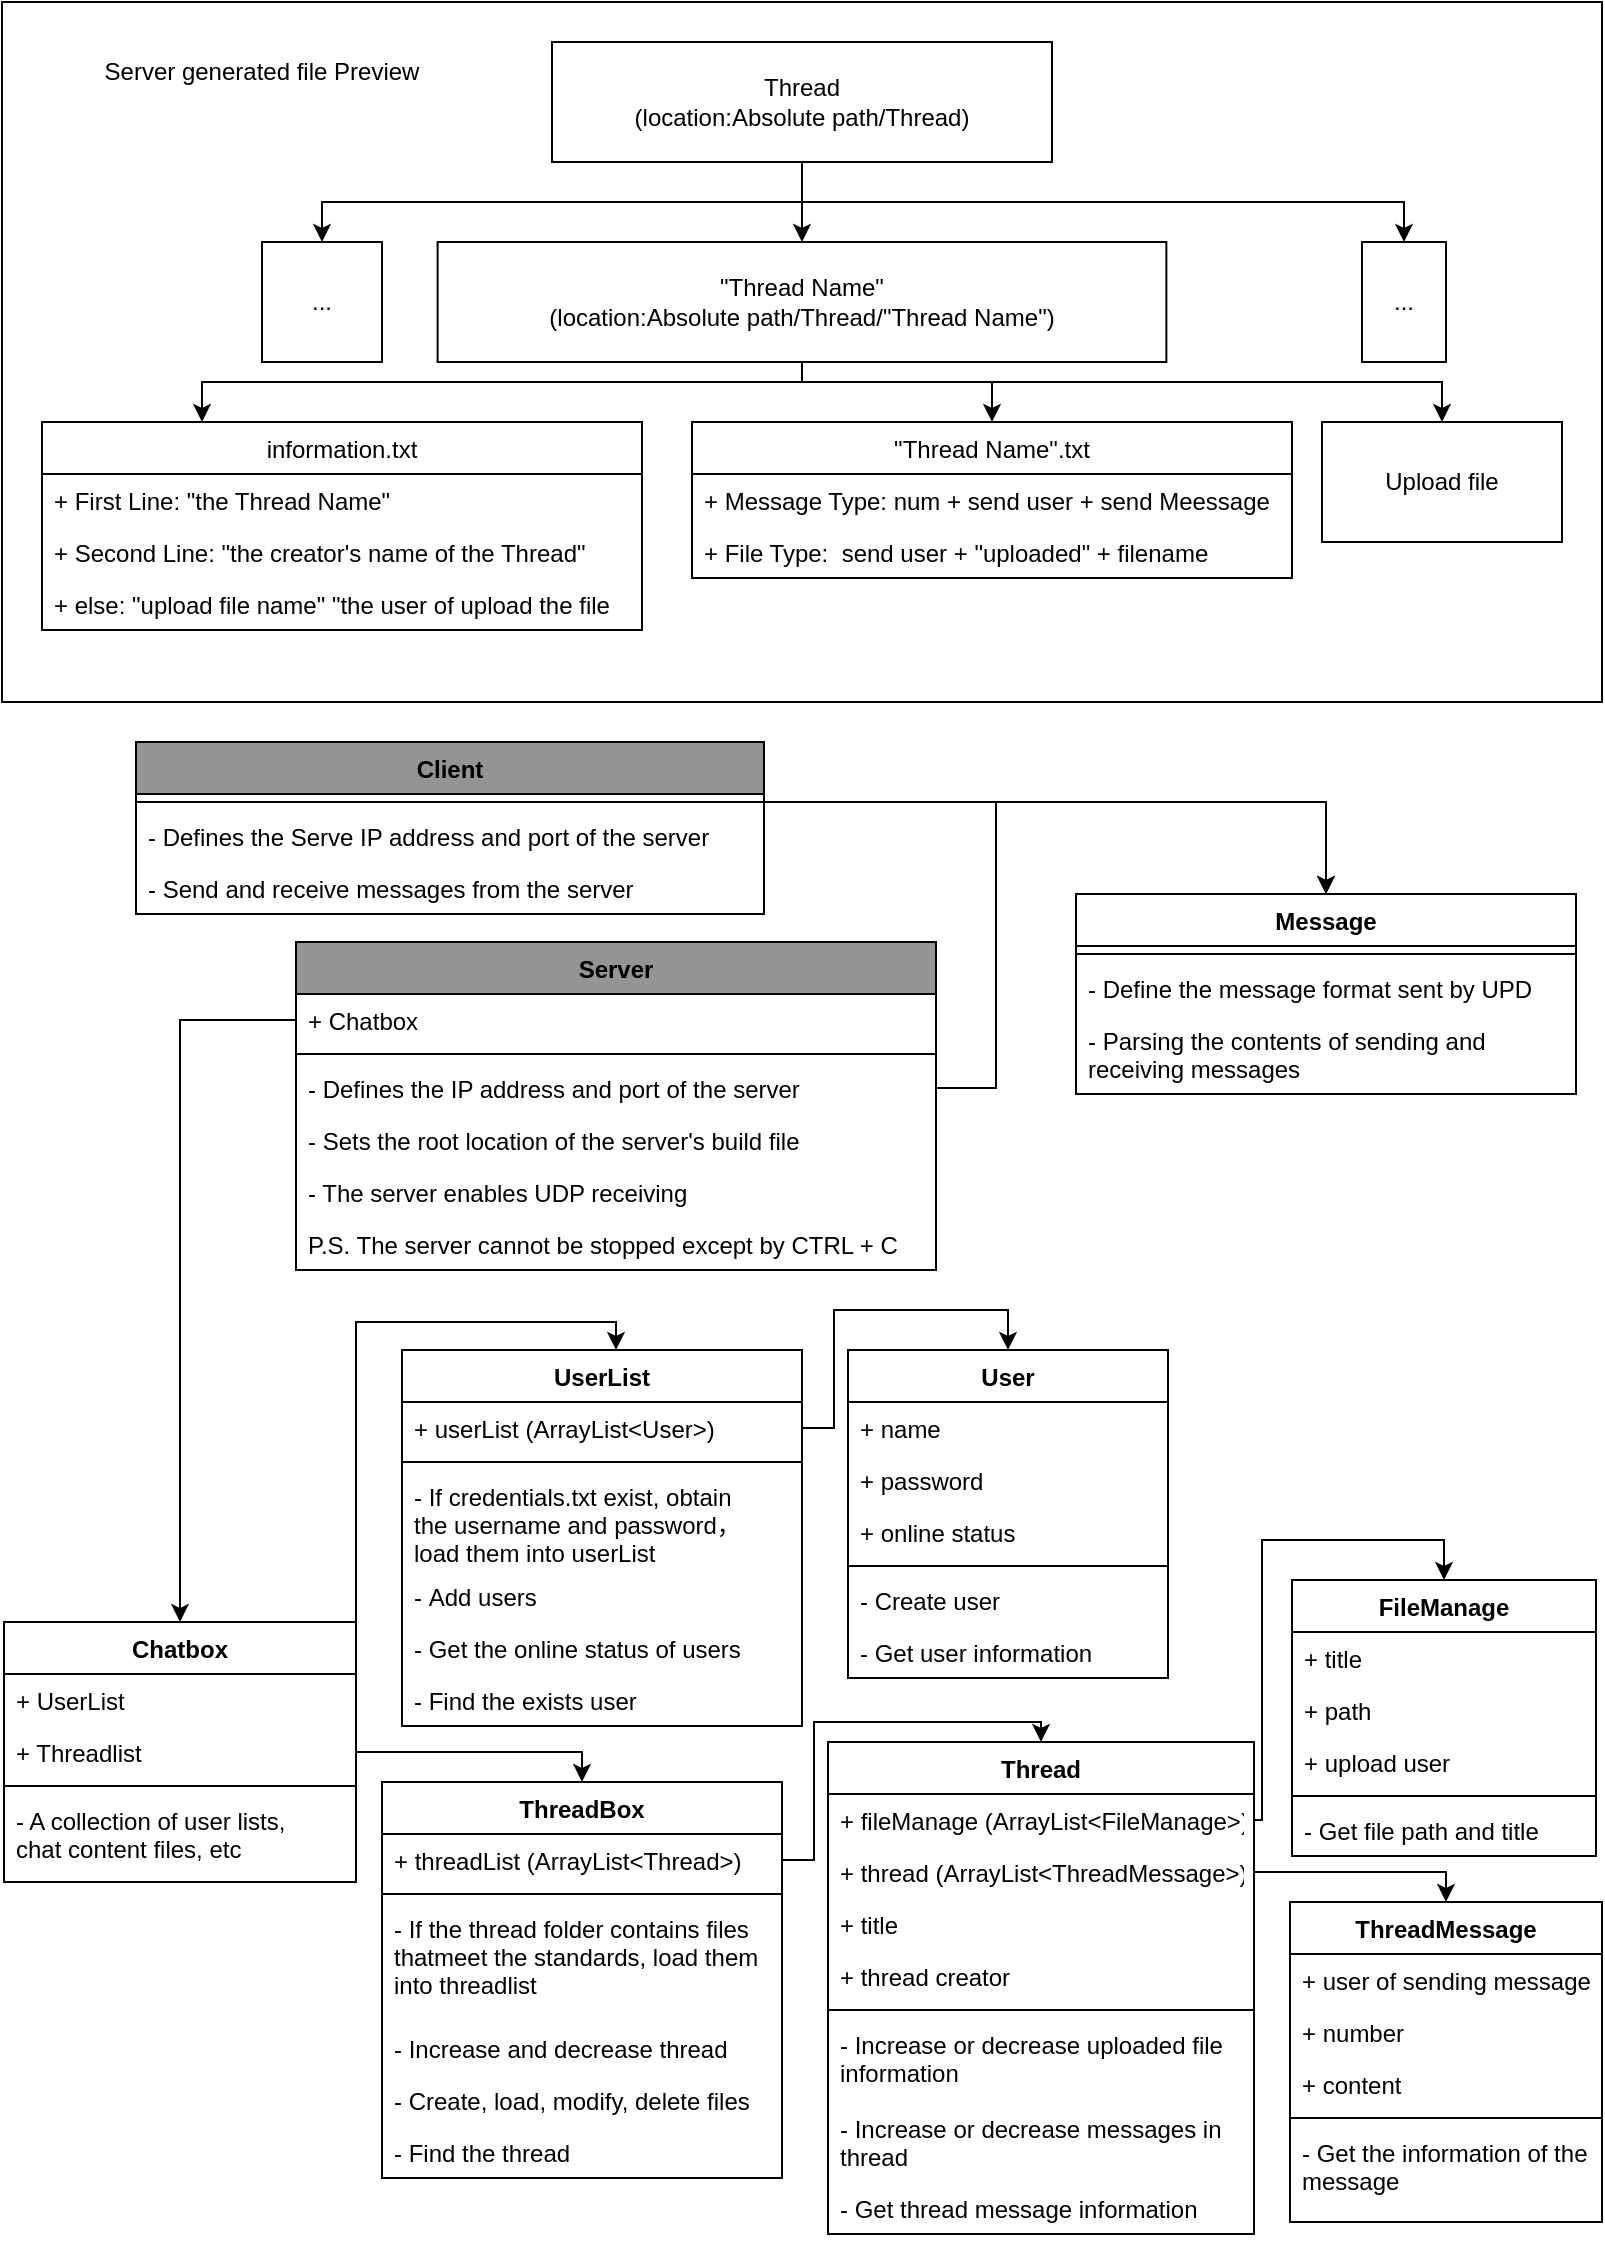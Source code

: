 <mxfile version="17.4.2" type="device"><diagram id="lAstfGuuJhm9IN3qngJn" name="Page-1"><mxGraphModel dx="1018" dy="-399" grid="1" gridSize="10" guides="1" tooltips="1" connect="1" arrows="1" fold="1" page="1" pageScale="1" pageWidth="827" pageHeight="1169" math="0" shadow="0"><root><mxCell id="0"/><mxCell id="1" parent="0"/><mxCell id="FJpvtFjK3nevv1pXUK06-24" value="Server" style="swimlane;fontStyle=1;align=center;verticalAlign=top;childLayout=stackLayout;horizontal=1;startSize=26;horizontalStack=0;resizeParent=1;resizeParentMax=0;resizeLast=0;collapsible=1;marginBottom=0;fillColor=#949494;" vertex="1" parent="1"><mxGeometry x="157" y="1660" width="320" height="164" as="geometry"/></mxCell><mxCell id="FJpvtFjK3nevv1pXUK06-25" value="+ Chatbox" style="text;strokeColor=none;fillColor=none;align=left;verticalAlign=top;spacingLeft=4;spacingRight=4;overflow=hidden;rotatable=0;points=[[0,0.5],[1,0.5]];portConstraint=eastwest;" vertex="1" parent="FJpvtFjK3nevv1pXUK06-24"><mxGeometry y="26" width="320" height="26" as="geometry"/></mxCell><mxCell id="FJpvtFjK3nevv1pXUK06-26" value="" style="line;strokeWidth=1;fillColor=none;align=left;verticalAlign=middle;spacingTop=-1;spacingLeft=3;spacingRight=3;rotatable=0;labelPosition=right;points=[];portConstraint=eastwest;" vertex="1" parent="FJpvtFjK3nevv1pXUK06-24"><mxGeometry y="52" width="320" height="8" as="geometry"/></mxCell><mxCell id="FJpvtFjK3nevv1pXUK06-27" value="- Defines the IP address and port of the server" style="text;strokeColor=none;fillColor=none;align=left;verticalAlign=top;spacingLeft=4;spacingRight=4;overflow=hidden;rotatable=0;points=[[0,0.5],[1,0.5]];portConstraint=eastwest;" vertex="1" parent="FJpvtFjK3nevv1pXUK06-24"><mxGeometry y="60" width="320" height="26" as="geometry"/></mxCell><mxCell id="FJpvtFjK3nevv1pXUK06-33" value="- Sets the root location of the server's build file" style="text;strokeColor=none;fillColor=none;align=left;verticalAlign=top;spacingLeft=4;spacingRight=4;overflow=hidden;rotatable=0;points=[[0,0.5],[1,0.5]];portConstraint=eastwest;" vertex="1" parent="FJpvtFjK3nevv1pXUK06-24"><mxGeometry y="86" width="320" height="26" as="geometry"/></mxCell><mxCell id="FJpvtFjK3nevv1pXUK06-34" value="- The server enables UDP receiving" style="text;strokeColor=none;fillColor=none;align=left;verticalAlign=top;spacingLeft=4;spacingRight=4;overflow=hidden;rotatable=0;points=[[0,0.5],[1,0.5]];portConstraint=eastwest;" vertex="1" parent="FJpvtFjK3nevv1pXUK06-24"><mxGeometry y="112" width="320" height="26" as="geometry"/></mxCell><mxCell id="FJpvtFjK3nevv1pXUK06-35" value="P.S. The server cannot be stopped except by CTRL + C" style="text;strokeColor=none;fillColor=none;align=left;verticalAlign=top;spacingLeft=4;spacingRight=4;overflow=hidden;rotatable=0;points=[[0,0.5],[1,0.5]];portConstraint=eastwest;" vertex="1" parent="FJpvtFjK3nevv1pXUK06-24"><mxGeometry y="138" width="320" height="26" as="geometry"/></mxCell><mxCell id="FJpvtFjK3nevv1pXUK06-39" value="" style="rounded=0;whiteSpace=wrap;html=1;" vertex="1" parent="1"><mxGeometry x="10" y="1190" width="800" height="350" as="geometry"/></mxCell><mxCell id="FJpvtFjK3nevv1pXUK06-46" style="edgeStyle=orthogonalEdgeStyle;rounded=0;orthogonalLoop=1;jettySize=auto;html=1;exitX=0.5;exitY=1;exitDx=0;exitDy=0;entryX=0.5;entryY=0;entryDx=0;entryDy=0;" edge="1" parent="1" source="FJpvtFjK3nevv1pXUK06-42" target="FJpvtFjK3nevv1pXUK06-43"><mxGeometry relative="1" as="geometry"/></mxCell><mxCell id="FJpvtFjK3nevv1pXUK06-47" style="edgeStyle=orthogonalEdgeStyle;rounded=0;orthogonalLoop=1;jettySize=auto;html=1;exitX=0.5;exitY=1;exitDx=0;exitDy=0;entryX=0.5;entryY=0;entryDx=0;entryDy=0;" edge="1" parent="1" source="FJpvtFjK3nevv1pXUK06-42" target="FJpvtFjK3nevv1pXUK06-45"><mxGeometry relative="1" as="geometry"/></mxCell><mxCell id="FJpvtFjK3nevv1pXUK06-49" style="edgeStyle=orthogonalEdgeStyle;rounded=0;orthogonalLoop=1;jettySize=auto;html=1;exitX=0.5;exitY=1;exitDx=0;exitDy=0;entryX=0.5;entryY=0;entryDx=0;entryDy=0;" edge="1" parent="1" source="FJpvtFjK3nevv1pXUK06-42" target="FJpvtFjK3nevv1pXUK06-48"><mxGeometry relative="1" as="geometry"/></mxCell><mxCell id="FJpvtFjK3nevv1pXUK06-42" value="Thread&lt;br&gt;(location:Absolute path/Thread)" style="rounded=0;whiteSpace=wrap;html=1;" vertex="1" parent="1"><mxGeometry x="285" y="1210" width="250" height="60" as="geometry"/></mxCell><mxCell id="FJpvtFjK3nevv1pXUK06-52" style="edgeStyle=orthogonalEdgeStyle;rounded=0;orthogonalLoop=1;jettySize=auto;html=1;exitX=0.5;exitY=1;exitDx=0;exitDy=0;entryX=0.5;entryY=0;entryDx=0;entryDy=0;" edge="1" parent="1" source="FJpvtFjK3nevv1pXUK06-43"><mxGeometry relative="1" as="geometry"><mxPoint x="110" y="1400" as="targetPoint"/><Array as="points"><mxPoint x="410" y="1380"/><mxPoint x="110" y="1380"/></Array></mxGeometry></mxCell><mxCell id="FJpvtFjK3nevv1pXUK06-72" style="edgeStyle=orthogonalEdgeStyle;rounded=0;orthogonalLoop=1;jettySize=auto;html=1;exitX=0.5;exitY=1;exitDx=0;exitDy=0;entryX=0.5;entryY=0;entryDx=0;entryDy=0;" edge="1" parent="1" source="FJpvtFjK3nevv1pXUK06-43" target="FJpvtFjK3nevv1pXUK06-66"><mxGeometry relative="1" as="geometry"><Array as="points"><mxPoint x="410" y="1380"/><mxPoint x="505" y="1380"/></Array></mxGeometry></mxCell><mxCell id="FJpvtFjK3nevv1pXUK06-75" style="edgeStyle=orthogonalEdgeStyle;rounded=0;orthogonalLoop=1;jettySize=auto;html=1;exitX=0.5;exitY=1;exitDx=0;exitDy=0;entryX=0.5;entryY=0;entryDx=0;entryDy=0;" edge="1" parent="1" source="FJpvtFjK3nevv1pXUK06-43" target="FJpvtFjK3nevv1pXUK06-73"><mxGeometry relative="1" as="geometry"><Array as="points"><mxPoint x="410" y="1380"/><mxPoint x="730" y="1380"/></Array></mxGeometry></mxCell><mxCell id="FJpvtFjK3nevv1pXUK06-43" value="&quot;Thread Name&quot;&lt;br&gt;(location:Absolute path/Thread/&quot;Thread Name&quot;)" style="rounded=0;whiteSpace=wrap;html=1;" vertex="1" parent="1"><mxGeometry x="227.81" y="1310" width="364.37" height="60" as="geometry"/></mxCell><mxCell id="FJpvtFjK3nevv1pXUK06-45" value="..." style="rounded=0;whiteSpace=wrap;html=1;" vertex="1" parent="1"><mxGeometry x="690" y="1310" width="42" height="60" as="geometry"/></mxCell><mxCell id="FJpvtFjK3nevv1pXUK06-48" value="..." style="rounded=0;whiteSpace=wrap;html=1;" vertex="1" parent="1"><mxGeometry x="140" y="1310" width="60" height="60" as="geometry"/></mxCell><mxCell id="FJpvtFjK3nevv1pXUK06-58" value="information.txt" style="swimlane;fontStyle=0;childLayout=stackLayout;horizontal=1;startSize=26;fillColor=none;horizontalStack=0;resizeParent=1;resizeParentMax=0;resizeLast=0;collapsible=1;marginBottom=0;" vertex="1" parent="1"><mxGeometry x="30" y="1400" width="300" height="104" as="geometry"/></mxCell><mxCell id="FJpvtFjK3nevv1pXUK06-59" value="+ First Line: &quot;the Thread Name&quot;" style="text;strokeColor=none;fillColor=none;align=left;verticalAlign=top;spacingLeft=4;spacingRight=4;overflow=hidden;rotatable=0;points=[[0,0.5],[1,0.5]];portConstraint=eastwest;" vertex="1" parent="FJpvtFjK3nevv1pXUK06-58"><mxGeometry y="26" width="300" height="26" as="geometry"/></mxCell><mxCell id="FJpvtFjK3nevv1pXUK06-60" value="+ Second Line: &quot;the creator's name of the Thread&quot;" style="text;strokeColor=none;fillColor=none;align=left;verticalAlign=top;spacingLeft=4;spacingRight=4;overflow=hidden;rotatable=0;points=[[0,0.5],[1,0.5]];portConstraint=eastwest;" vertex="1" parent="FJpvtFjK3nevv1pXUK06-58"><mxGeometry y="52" width="300" height="26" as="geometry"/></mxCell><mxCell id="FJpvtFjK3nevv1pXUK06-61" value="+ else: &quot;upload file name&quot; &quot;the user of upload the file " style="text;strokeColor=none;fillColor=none;align=left;verticalAlign=top;spacingLeft=4;spacingRight=4;overflow=hidden;rotatable=0;points=[[0,0.5],[1,0.5]];portConstraint=eastwest;" vertex="1" parent="FJpvtFjK3nevv1pXUK06-58"><mxGeometry y="78" width="300" height="26" as="geometry"/></mxCell><mxCell id="FJpvtFjK3nevv1pXUK06-66" value="&quot;Thread Name&quot;.txt" style="swimlane;fontStyle=0;childLayout=stackLayout;horizontal=1;startSize=26;fillColor=none;horizontalStack=0;resizeParent=1;resizeParentMax=0;resizeLast=0;collapsible=1;marginBottom=0;" vertex="1" parent="1"><mxGeometry x="355" y="1400" width="300" height="78" as="geometry"/></mxCell><mxCell id="FJpvtFjK3nevv1pXUK06-67" value="+ Message Type: num + send user + send Meessage" style="text;strokeColor=none;fillColor=none;align=left;verticalAlign=top;spacingLeft=4;spacingRight=4;overflow=hidden;rotatable=0;points=[[0,0.5],[1,0.5]];portConstraint=eastwest;" vertex="1" parent="FJpvtFjK3nevv1pXUK06-66"><mxGeometry y="26" width="300" height="26" as="geometry"/></mxCell><mxCell id="FJpvtFjK3nevv1pXUK06-68" value="+ File Type:  send user + &quot;uploaded&quot; + filename" style="text;strokeColor=none;fillColor=none;align=left;verticalAlign=top;spacingLeft=4;spacingRight=4;overflow=hidden;rotatable=0;points=[[0,0.5],[1,0.5]];portConstraint=eastwest;" vertex="1" parent="FJpvtFjK3nevv1pXUK06-66"><mxGeometry y="52" width="300" height="26" as="geometry"/></mxCell><mxCell id="FJpvtFjK3nevv1pXUK06-73" value="Upload file" style="rounded=0;whiteSpace=wrap;html=1;" vertex="1" parent="1"><mxGeometry x="670" y="1400" width="120" height="60" as="geometry"/></mxCell><mxCell id="FJpvtFjK3nevv1pXUK06-80" value="Server generated file Preview" style="text;html=1;strokeColor=none;fillColor=none;align=center;verticalAlign=middle;whiteSpace=wrap;rounded=0;" vertex="1" parent="1"><mxGeometry x="40" y="1210" width="200" height="30" as="geometry"/></mxCell><mxCell id="FJpvtFjK3nevv1pXUK06-85" value="Chatbox" style="swimlane;fontStyle=1;align=center;verticalAlign=top;childLayout=stackLayout;horizontal=1;startSize=26;horizontalStack=0;resizeParent=1;resizeParentMax=0;resizeLast=0;collapsible=1;marginBottom=0;" vertex="1" parent="1"><mxGeometry x="11" y="2000" width="176" height="130" as="geometry"/></mxCell><mxCell id="FJpvtFjK3nevv1pXUK06-86" value="+ UserList&#10;" style="text;strokeColor=none;fillColor=none;align=left;verticalAlign=top;spacingLeft=4;spacingRight=4;overflow=hidden;rotatable=0;points=[[0,0.5],[1,0.5]];portConstraint=eastwest;" vertex="1" parent="FJpvtFjK3nevv1pXUK06-85"><mxGeometry y="26" width="176" height="26" as="geometry"/></mxCell><mxCell id="FJpvtFjK3nevv1pXUK06-90" value="+ Threadlist&#10;" style="text;strokeColor=none;fillColor=none;align=left;verticalAlign=top;spacingLeft=4;spacingRight=4;overflow=hidden;rotatable=0;points=[[0,0.5],[1,0.5]];portConstraint=eastwest;" vertex="1" parent="FJpvtFjK3nevv1pXUK06-85"><mxGeometry y="52" width="176" height="26" as="geometry"/></mxCell><mxCell id="FJpvtFjK3nevv1pXUK06-87" value="" style="line;strokeWidth=1;fillColor=none;align=left;verticalAlign=middle;spacingTop=-1;spacingLeft=3;spacingRight=3;rotatable=0;labelPosition=right;points=[];portConstraint=eastwest;" vertex="1" parent="FJpvtFjK3nevv1pXUK06-85"><mxGeometry y="78" width="176" height="8" as="geometry"/></mxCell><mxCell id="FJpvtFjK3nevv1pXUK06-88" value="- A collection of user lists, &#10;chat content files, etc" style="text;strokeColor=none;fillColor=none;align=left;verticalAlign=top;spacingLeft=4;spacingRight=4;overflow=hidden;rotatable=0;points=[[0,0.5],[1,0.5]];portConstraint=eastwest;" vertex="1" parent="FJpvtFjK3nevv1pXUK06-85"><mxGeometry y="86" width="176" height="44" as="geometry"/></mxCell><mxCell id="FJpvtFjK3nevv1pXUK06-92" value="UserList" style="swimlane;fontStyle=1;align=center;verticalAlign=top;childLayout=stackLayout;horizontal=1;startSize=26;horizontalStack=0;resizeParent=1;resizeParentMax=0;resizeLast=0;collapsible=1;marginBottom=0;" vertex="1" parent="1"><mxGeometry x="210" y="1864" width="200" height="188" as="geometry"/></mxCell><mxCell id="FJpvtFjK3nevv1pXUK06-93" value="+ userList (ArrayList&lt;User&gt;)" style="text;strokeColor=none;fillColor=none;align=left;verticalAlign=top;spacingLeft=4;spacingRight=4;overflow=hidden;rotatable=0;points=[[0,0.5],[1,0.5]];portConstraint=eastwest;" vertex="1" parent="FJpvtFjK3nevv1pXUK06-92"><mxGeometry y="26" width="200" height="26" as="geometry"/></mxCell><mxCell id="FJpvtFjK3nevv1pXUK06-94" value="" style="line;strokeWidth=1;fillColor=none;align=left;verticalAlign=middle;spacingTop=-1;spacingLeft=3;spacingRight=3;rotatable=0;labelPosition=right;points=[];portConstraint=eastwest;" vertex="1" parent="FJpvtFjK3nevv1pXUK06-92"><mxGeometry y="52" width="200" height="8" as="geometry"/></mxCell><mxCell id="FJpvtFjK3nevv1pXUK06-95" value="- If credentials.txt exist, obtain &#10;the username and password，&#10;load them into userList" style="text;strokeColor=none;fillColor=none;align=left;verticalAlign=top;spacingLeft=4;spacingRight=4;overflow=hidden;rotatable=0;points=[[0,0.5],[1,0.5]];portConstraint=eastwest;" vertex="1" parent="FJpvtFjK3nevv1pXUK06-92"><mxGeometry y="60" width="200" height="50" as="geometry"/></mxCell><mxCell id="FJpvtFjK3nevv1pXUK06-96" value="- Add users" style="text;strokeColor=none;fillColor=none;align=left;verticalAlign=top;spacingLeft=4;spacingRight=4;overflow=hidden;rotatable=0;points=[[0,0.5],[1,0.5]];portConstraint=eastwest;" vertex="1" parent="FJpvtFjK3nevv1pXUK06-92"><mxGeometry y="110" width="200" height="26" as="geometry"/></mxCell><mxCell id="FJpvtFjK3nevv1pXUK06-97" value="- Get the online status of users" style="text;strokeColor=none;fillColor=none;align=left;verticalAlign=top;spacingLeft=4;spacingRight=4;overflow=hidden;rotatable=0;points=[[0,0.5],[1,0.5]];portConstraint=eastwest;" vertex="1" parent="FJpvtFjK3nevv1pXUK06-92"><mxGeometry y="136" width="200" height="26" as="geometry"/></mxCell><mxCell id="FJpvtFjK3nevv1pXUK06-98" value="- Find the exists user" style="text;strokeColor=none;fillColor=none;align=left;verticalAlign=top;spacingLeft=4;spacingRight=4;overflow=hidden;rotatable=0;points=[[0,0.5],[1,0.5]];portConstraint=eastwest;" vertex="1" parent="FJpvtFjK3nevv1pXUK06-92"><mxGeometry y="162" width="200" height="26" as="geometry"/></mxCell><mxCell id="FJpvtFjK3nevv1pXUK06-100" value="ThreadBox" style="swimlane;fontStyle=1;align=center;verticalAlign=top;childLayout=stackLayout;horizontal=1;startSize=26;horizontalStack=0;resizeParent=1;resizeParentMax=0;resizeLast=0;collapsible=1;marginBottom=0;" vertex="1" parent="1"><mxGeometry x="200" y="2080" width="200" height="198" as="geometry"/></mxCell><mxCell id="FJpvtFjK3nevv1pXUK06-101" value="+ threadList (ArrayList&lt;Thread&gt;)" style="text;strokeColor=none;fillColor=none;align=left;verticalAlign=top;spacingLeft=4;spacingRight=4;overflow=hidden;rotatable=0;points=[[0,0.5],[1,0.5]];portConstraint=eastwest;" vertex="1" parent="FJpvtFjK3nevv1pXUK06-100"><mxGeometry y="26" width="200" height="26" as="geometry"/></mxCell><mxCell id="FJpvtFjK3nevv1pXUK06-102" value="" style="line;strokeWidth=1;fillColor=none;align=left;verticalAlign=middle;spacingTop=-1;spacingLeft=3;spacingRight=3;rotatable=0;labelPosition=right;points=[];portConstraint=eastwest;" vertex="1" parent="FJpvtFjK3nevv1pXUK06-100"><mxGeometry y="52" width="200" height="8" as="geometry"/></mxCell><mxCell id="FJpvtFjK3nevv1pXUK06-103" value="- If the thread folder contains files &#10;thatmeet the standards, load them &#10;into threadlist" style="text;strokeColor=none;fillColor=none;align=left;verticalAlign=top;spacingLeft=4;spacingRight=4;overflow=hidden;rotatable=0;points=[[0,0.5],[1,0.5]];portConstraint=eastwest;" vertex="1" parent="FJpvtFjK3nevv1pXUK06-100"><mxGeometry y="60" width="200" height="60" as="geometry"/></mxCell><mxCell id="FJpvtFjK3nevv1pXUK06-104" value="- Increase and decrease thread" style="text;strokeColor=none;fillColor=none;align=left;verticalAlign=top;spacingLeft=4;spacingRight=4;overflow=hidden;rotatable=0;points=[[0,0.5],[1,0.5]];portConstraint=eastwest;" vertex="1" parent="FJpvtFjK3nevv1pXUK06-100"><mxGeometry y="120" width="200" height="26" as="geometry"/></mxCell><mxCell id="FJpvtFjK3nevv1pXUK06-105" value="- Create, load, modify, delete files" style="text;strokeColor=none;fillColor=none;align=left;verticalAlign=top;spacingLeft=4;spacingRight=4;overflow=hidden;rotatable=0;points=[[0,0.5],[1,0.5]];portConstraint=eastwest;" vertex="1" parent="FJpvtFjK3nevv1pXUK06-100"><mxGeometry y="146" width="200" height="26" as="geometry"/></mxCell><mxCell id="FJpvtFjK3nevv1pXUK06-106" value="- Find the thread" style="text;strokeColor=none;fillColor=none;align=left;verticalAlign=top;spacingLeft=4;spacingRight=4;overflow=hidden;rotatable=0;points=[[0,0.5],[1,0.5]];portConstraint=eastwest;" vertex="1" parent="FJpvtFjK3nevv1pXUK06-100"><mxGeometry y="172" width="200" height="26" as="geometry"/></mxCell><mxCell id="FJpvtFjK3nevv1pXUK06-107" value="User" style="swimlane;fontStyle=1;align=center;verticalAlign=top;childLayout=stackLayout;horizontal=1;startSize=26;horizontalStack=0;resizeParent=1;resizeParentMax=0;resizeLast=0;collapsible=1;marginBottom=0;" vertex="1" parent="1"><mxGeometry x="433" y="1864" width="160" height="164" as="geometry"/></mxCell><mxCell id="FJpvtFjK3nevv1pXUK06-108" value="+ name" style="text;strokeColor=none;fillColor=none;align=left;verticalAlign=top;spacingLeft=4;spacingRight=4;overflow=hidden;rotatable=0;points=[[0,0.5],[1,0.5]];portConstraint=eastwest;" vertex="1" parent="FJpvtFjK3nevv1pXUK06-107"><mxGeometry y="26" width="160" height="26" as="geometry"/></mxCell><mxCell id="FJpvtFjK3nevv1pXUK06-112" value="+ password" style="text;strokeColor=none;fillColor=none;align=left;verticalAlign=top;spacingLeft=4;spacingRight=4;overflow=hidden;rotatable=0;points=[[0,0.5],[1,0.5]];portConstraint=eastwest;" vertex="1" parent="FJpvtFjK3nevv1pXUK06-107"><mxGeometry y="52" width="160" height="26" as="geometry"/></mxCell><mxCell id="FJpvtFjK3nevv1pXUK06-113" value="+ online status" style="text;strokeColor=none;fillColor=none;align=left;verticalAlign=top;spacingLeft=4;spacingRight=4;overflow=hidden;rotatable=0;points=[[0,0.5],[1,0.5]];portConstraint=eastwest;" vertex="1" parent="FJpvtFjK3nevv1pXUK06-107"><mxGeometry y="78" width="160" height="26" as="geometry"/></mxCell><mxCell id="FJpvtFjK3nevv1pXUK06-109" value="" style="line;strokeWidth=1;fillColor=none;align=left;verticalAlign=middle;spacingTop=-1;spacingLeft=3;spacingRight=3;rotatable=0;labelPosition=right;points=[];portConstraint=eastwest;" vertex="1" parent="FJpvtFjK3nevv1pXUK06-107"><mxGeometry y="104" width="160" height="8" as="geometry"/></mxCell><mxCell id="FJpvtFjK3nevv1pXUK06-110" value="- Create user" style="text;strokeColor=none;fillColor=none;align=left;verticalAlign=top;spacingLeft=4;spacingRight=4;overflow=hidden;rotatable=0;points=[[0,0.5],[1,0.5]];portConstraint=eastwest;" vertex="1" parent="FJpvtFjK3nevv1pXUK06-107"><mxGeometry y="112" width="160" height="26" as="geometry"/></mxCell><mxCell id="FJpvtFjK3nevv1pXUK06-111" value="- Get user information" style="text;strokeColor=none;fillColor=none;align=left;verticalAlign=top;spacingLeft=4;spacingRight=4;overflow=hidden;rotatable=0;points=[[0,0.5],[1,0.5]];portConstraint=eastwest;" vertex="1" parent="FJpvtFjK3nevv1pXUK06-107"><mxGeometry y="138" width="160" height="26" as="geometry"/></mxCell><mxCell id="FJpvtFjK3nevv1pXUK06-115" value="Thread" style="swimlane;fontStyle=1;align=center;verticalAlign=top;childLayout=stackLayout;horizontal=1;startSize=26;horizontalStack=0;resizeParent=1;resizeParentMax=0;resizeLast=0;collapsible=1;marginBottom=0;" vertex="1" parent="1"><mxGeometry x="423" y="2060" width="213" height="246" as="geometry"/></mxCell><mxCell id="FJpvtFjK3nevv1pXUK06-116" value="+ fileManage (ArrayList&lt;FileManage&gt;)" style="text;strokeColor=none;fillColor=none;align=left;verticalAlign=top;spacingLeft=4;spacingRight=4;overflow=hidden;rotatable=0;points=[[0,0.5],[1,0.5]];portConstraint=eastwest;" vertex="1" parent="FJpvtFjK3nevv1pXUK06-115"><mxGeometry y="26" width="213" height="26" as="geometry"/></mxCell><mxCell id="FJpvtFjK3nevv1pXUK06-119" value="+ thread (ArrayList&lt;ThreadMessage&gt;)" style="text;strokeColor=none;fillColor=none;align=left;verticalAlign=top;spacingLeft=4;spacingRight=4;overflow=hidden;rotatable=0;points=[[0,0.5],[1,0.5]];portConstraint=eastwest;" vertex="1" parent="FJpvtFjK3nevv1pXUK06-115"><mxGeometry y="52" width="213" height="26" as="geometry"/></mxCell><mxCell id="FJpvtFjK3nevv1pXUK06-130" value="+ title" style="text;strokeColor=none;fillColor=none;align=left;verticalAlign=top;spacingLeft=4;spacingRight=4;overflow=hidden;rotatable=0;points=[[0,0.5],[1,0.5]];portConstraint=eastwest;" vertex="1" parent="FJpvtFjK3nevv1pXUK06-115"><mxGeometry y="78" width="213" height="26" as="geometry"/></mxCell><mxCell id="FJpvtFjK3nevv1pXUK06-131" value="+ thread creator" style="text;strokeColor=none;fillColor=none;align=left;verticalAlign=top;spacingLeft=4;spacingRight=4;overflow=hidden;rotatable=0;points=[[0,0.5],[1,0.5]];portConstraint=eastwest;" vertex="1" parent="FJpvtFjK3nevv1pXUK06-115"><mxGeometry y="104" width="213" height="26" as="geometry"/></mxCell><mxCell id="FJpvtFjK3nevv1pXUK06-117" value="" style="line;strokeWidth=1;fillColor=none;align=left;verticalAlign=middle;spacingTop=-1;spacingLeft=3;spacingRight=3;rotatable=0;labelPosition=right;points=[];portConstraint=eastwest;" vertex="1" parent="FJpvtFjK3nevv1pXUK06-115"><mxGeometry y="130" width="213" height="8" as="geometry"/></mxCell><mxCell id="FJpvtFjK3nevv1pXUK06-118" value="- Increase or decrease uploaded file &#10;information" style="text;strokeColor=none;fillColor=none;align=left;verticalAlign=top;spacingLeft=4;spacingRight=4;overflow=hidden;rotatable=0;points=[[0,0.5],[1,0.5]];portConstraint=eastwest;" vertex="1" parent="FJpvtFjK3nevv1pXUK06-115"><mxGeometry y="138" width="213" height="42" as="geometry"/></mxCell><mxCell id="FJpvtFjK3nevv1pXUK06-120" value="- Increase or decrease messages in &#10;thread" style="text;strokeColor=none;fillColor=none;align=left;verticalAlign=top;spacingLeft=4;spacingRight=4;overflow=hidden;rotatable=0;points=[[0,0.5],[1,0.5]];portConstraint=eastwest;" vertex="1" parent="FJpvtFjK3nevv1pXUK06-115"><mxGeometry y="180" width="213" height="40" as="geometry"/></mxCell><mxCell id="FJpvtFjK3nevv1pXUK06-121" value="- Get thread message information" style="text;strokeColor=none;fillColor=none;align=left;verticalAlign=top;spacingLeft=4;spacingRight=4;overflow=hidden;rotatable=0;points=[[0,0.5],[1,0.5]];portConstraint=eastwest;" vertex="1" parent="FJpvtFjK3nevv1pXUK06-115"><mxGeometry y="220" width="213" height="26" as="geometry"/></mxCell><mxCell id="FJpvtFjK3nevv1pXUK06-122" value="FileManage" style="swimlane;fontStyle=1;align=center;verticalAlign=top;childLayout=stackLayout;horizontal=1;startSize=26;horizontalStack=0;resizeParent=1;resizeParentMax=0;resizeLast=0;collapsible=1;marginBottom=0;" vertex="1" parent="1"><mxGeometry x="655" y="1979" width="152" height="138" as="geometry"/></mxCell><mxCell id="FJpvtFjK3nevv1pXUK06-123" value="+ title" style="text;strokeColor=none;fillColor=none;align=left;verticalAlign=top;spacingLeft=4;spacingRight=4;overflow=hidden;rotatable=0;points=[[0,0.5],[1,0.5]];portConstraint=eastwest;" vertex="1" parent="FJpvtFjK3nevv1pXUK06-122"><mxGeometry y="26" width="152" height="26" as="geometry"/></mxCell><mxCell id="FJpvtFjK3nevv1pXUK06-128" value="+ path" style="text;strokeColor=none;fillColor=none;align=left;verticalAlign=top;spacingLeft=4;spacingRight=4;overflow=hidden;rotatable=0;points=[[0,0.5],[1,0.5]];portConstraint=eastwest;" vertex="1" parent="FJpvtFjK3nevv1pXUK06-122"><mxGeometry y="52" width="152" height="26" as="geometry"/></mxCell><mxCell id="FJpvtFjK3nevv1pXUK06-129" value="+ upload user" style="text;strokeColor=none;fillColor=none;align=left;verticalAlign=top;spacingLeft=4;spacingRight=4;overflow=hidden;rotatable=0;points=[[0,0.5],[1,0.5]];portConstraint=eastwest;" vertex="1" parent="FJpvtFjK3nevv1pXUK06-122"><mxGeometry y="78" width="152" height="26" as="geometry"/></mxCell><mxCell id="FJpvtFjK3nevv1pXUK06-124" value="" style="line;strokeWidth=1;fillColor=none;align=left;verticalAlign=middle;spacingTop=-1;spacingLeft=3;spacingRight=3;rotatable=0;labelPosition=right;points=[];portConstraint=eastwest;" vertex="1" parent="FJpvtFjK3nevv1pXUK06-122"><mxGeometry y="104" width="152" height="8" as="geometry"/></mxCell><mxCell id="FJpvtFjK3nevv1pXUK06-125" value="- Get file path and title" style="text;strokeColor=none;fillColor=none;align=left;verticalAlign=top;spacingLeft=4;spacingRight=4;overflow=hidden;rotatable=0;points=[[0,0.5],[1,0.5]];portConstraint=eastwest;" vertex="1" parent="FJpvtFjK3nevv1pXUK06-122"><mxGeometry y="112" width="152" height="26" as="geometry"/></mxCell><mxCell id="FJpvtFjK3nevv1pXUK06-137" value="ThreadMessage" style="swimlane;fontStyle=1;align=center;verticalAlign=top;childLayout=stackLayout;horizontal=1;startSize=26;horizontalStack=0;resizeParent=1;resizeParentMax=0;resizeLast=0;collapsible=1;marginBottom=0;" vertex="1" parent="1"><mxGeometry x="654" y="2140" width="156" height="160" as="geometry"/></mxCell><mxCell id="FJpvtFjK3nevv1pXUK06-138" value="+ user of sending message" style="text;strokeColor=none;fillColor=none;align=left;verticalAlign=top;spacingLeft=4;spacingRight=4;overflow=hidden;rotatable=0;points=[[0,0.5],[1,0.5]];portConstraint=eastwest;" vertex="1" parent="FJpvtFjK3nevv1pXUK06-137"><mxGeometry y="26" width="156" height="26" as="geometry"/></mxCell><mxCell id="FJpvtFjK3nevv1pXUK06-142" value="+ number" style="text;strokeColor=none;fillColor=none;align=left;verticalAlign=top;spacingLeft=4;spacingRight=4;overflow=hidden;rotatable=0;points=[[0,0.5],[1,0.5]];portConstraint=eastwest;" vertex="1" parent="FJpvtFjK3nevv1pXUK06-137"><mxGeometry y="52" width="156" height="26" as="geometry"/></mxCell><mxCell id="FJpvtFjK3nevv1pXUK06-143" value="+ content" style="text;strokeColor=none;fillColor=none;align=left;verticalAlign=top;spacingLeft=4;spacingRight=4;overflow=hidden;rotatable=0;points=[[0,0.5],[1,0.5]];portConstraint=eastwest;" vertex="1" parent="FJpvtFjK3nevv1pXUK06-137"><mxGeometry y="78" width="156" height="26" as="geometry"/></mxCell><mxCell id="FJpvtFjK3nevv1pXUK06-139" value="" style="line;strokeWidth=1;fillColor=none;align=left;verticalAlign=middle;spacingTop=-1;spacingLeft=3;spacingRight=3;rotatable=0;labelPosition=right;points=[];portConstraint=eastwest;" vertex="1" parent="FJpvtFjK3nevv1pXUK06-137"><mxGeometry y="104" width="156" height="8" as="geometry"/></mxCell><mxCell id="FJpvtFjK3nevv1pXUK06-140" value="- Get the information of the  &#10;message" style="text;strokeColor=none;fillColor=none;align=left;verticalAlign=top;spacingLeft=4;spacingRight=4;overflow=hidden;rotatable=0;points=[[0,0.5],[1,0.5]];portConstraint=eastwest;" vertex="1" parent="FJpvtFjK3nevv1pXUK06-137"><mxGeometry y="112" width="156" height="48" as="geometry"/></mxCell><mxCell id="FJpvtFjK3nevv1pXUK06-154" style="edgeStyle=orthogonalEdgeStyle;rounded=0;orthogonalLoop=1;jettySize=auto;html=1;exitX=0;exitY=0.5;exitDx=0;exitDy=0;entryX=0.5;entryY=0;entryDx=0;entryDy=0;" edge="1" parent="1" source="FJpvtFjK3nevv1pXUK06-25" target="FJpvtFjK3nevv1pXUK06-85"><mxGeometry relative="1" as="geometry"/></mxCell><mxCell id="FJpvtFjK3nevv1pXUK06-156" style="edgeStyle=orthogonalEdgeStyle;rounded=0;orthogonalLoop=1;jettySize=auto;html=1;exitX=1;exitY=0.5;exitDx=0;exitDy=0;entryX=0.5;entryY=0;entryDx=0;entryDy=0;" edge="1" parent="1" source="FJpvtFjK3nevv1pXUK06-93" target="FJpvtFjK3nevv1pXUK06-107"><mxGeometry relative="1" as="geometry"><Array as="points"><mxPoint x="426" y="1903"/><mxPoint x="426" y="1844"/><mxPoint x="513" y="1844"/></Array></mxGeometry></mxCell><mxCell id="FJpvtFjK3nevv1pXUK06-158" style="edgeStyle=orthogonalEdgeStyle;rounded=0;orthogonalLoop=1;jettySize=auto;html=1;exitX=1;exitY=0.5;exitDx=0;exitDy=0;entryX=0.5;entryY=0;entryDx=0;entryDy=0;" edge="1" parent="1" source="FJpvtFjK3nevv1pXUK06-90" target="FJpvtFjK3nevv1pXUK06-100"><mxGeometry relative="1" as="geometry"><Array as="points"><mxPoint x="300" y="2065"/></Array></mxGeometry></mxCell><mxCell id="FJpvtFjK3nevv1pXUK06-159" style="edgeStyle=orthogonalEdgeStyle;rounded=0;orthogonalLoop=1;jettySize=auto;html=1;exitX=1;exitY=0.5;exitDx=0;exitDy=0;entryX=0.5;entryY=0;entryDx=0;entryDy=0;" edge="1" parent="1" source="FJpvtFjK3nevv1pXUK06-101" target="FJpvtFjK3nevv1pXUK06-115"><mxGeometry relative="1" as="geometry"><Array as="points"><mxPoint x="416" y="2119"/><mxPoint x="416" y="2050"/><mxPoint x="530" y="2050"/></Array></mxGeometry></mxCell><mxCell id="FJpvtFjK3nevv1pXUK06-161" style="edgeStyle=orthogonalEdgeStyle;rounded=0;orthogonalLoop=1;jettySize=auto;html=1;exitX=1;exitY=0.5;exitDx=0;exitDy=0;" edge="1" parent="1" source="FJpvtFjK3nevv1pXUK06-119" target="FJpvtFjK3nevv1pXUK06-137"><mxGeometry relative="1" as="geometry"><Array as="points"><mxPoint x="732" y="2125"/></Array></mxGeometry></mxCell><mxCell id="FJpvtFjK3nevv1pXUK06-187" style="edgeStyle=orthogonalEdgeStyle;rounded=0;orthogonalLoop=1;jettySize=auto;html=1;exitX=1;exitY=0.25;exitDx=0;exitDy=0;entryX=0.5;entryY=0;entryDx=0;entryDy=0;" edge="1" parent="1" source="FJpvtFjK3nevv1pXUK06-166" target="FJpvtFjK3nevv1pXUK06-176"><mxGeometry relative="1" as="geometry"><Array as="points"><mxPoint x="391" y="1590"/><mxPoint x="672" y="1590"/></Array></mxGeometry></mxCell><mxCell id="FJpvtFjK3nevv1pXUK06-166" value="Client" style="swimlane;fontStyle=1;align=center;verticalAlign=top;childLayout=stackLayout;horizontal=1;startSize=26;horizontalStack=0;resizeParent=1;resizeParentMax=0;resizeLast=0;collapsible=1;marginBottom=0;shadow=0;rounded=0;gradientColor=none;fillColor=#949494;" vertex="1" parent="1"><mxGeometry x="77" y="1560" width="314" height="86" as="geometry"/></mxCell><mxCell id="FJpvtFjK3nevv1pXUK06-168" value="" style="line;strokeWidth=1;fillColor=none;align=left;verticalAlign=middle;spacingTop=-1;spacingLeft=3;spacingRight=3;rotatable=0;labelPosition=right;points=[];portConstraint=eastwest;" vertex="1" parent="FJpvtFjK3nevv1pXUK06-166"><mxGeometry y="26" width="314" height="8" as="geometry"/></mxCell><mxCell id="FJpvtFjK3nevv1pXUK06-169" value="- Defines the Serve IP address and port of the server" style="text;strokeColor=none;fillColor=none;align=left;verticalAlign=top;spacingLeft=4;spacingRight=4;overflow=hidden;rotatable=0;points=[[0,0.5],[1,0.5]];portConstraint=eastwest;" vertex="1" parent="FJpvtFjK3nevv1pXUK06-166"><mxGeometry y="34" width="314" height="26" as="geometry"/></mxCell><mxCell id="FJpvtFjK3nevv1pXUK06-171" value="- Send and receive messages from the server" style="text;strokeColor=none;fillColor=none;align=left;verticalAlign=top;spacingLeft=4;spacingRight=4;overflow=hidden;rotatable=0;points=[[0,0.5],[1,0.5]];portConstraint=eastwest;" vertex="1" parent="FJpvtFjK3nevv1pXUK06-166"><mxGeometry y="60" width="314" height="26" as="geometry"/></mxCell><mxCell id="FJpvtFjK3nevv1pXUK06-176" value="Message" style="swimlane;fontStyle=1;align=center;verticalAlign=top;childLayout=stackLayout;horizontal=1;startSize=26;horizontalStack=0;resizeParent=1;resizeParentMax=0;resizeLast=0;collapsible=1;marginBottom=0;" vertex="1" parent="1"><mxGeometry x="547" y="1636" width="250" height="100" as="geometry"/></mxCell><mxCell id="FJpvtFjK3nevv1pXUK06-178" value="" style="line;strokeWidth=1;fillColor=none;align=left;verticalAlign=middle;spacingTop=-1;spacingLeft=3;spacingRight=3;rotatable=0;labelPosition=right;points=[];portConstraint=eastwest;" vertex="1" parent="FJpvtFjK3nevv1pXUK06-176"><mxGeometry y="26" width="250" height="8" as="geometry"/></mxCell><mxCell id="FJpvtFjK3nevv1pXUK06-179" value="- Define the message format sent by UPD" style="text;strokeColor=none;fillColor=none;align=left;verticalAlign=top;spacingLeft=4;spacingRight=4;overflow=hidden;rotatable=0;points=[[0,0.5],[1,0.5]];portConstraint=eastwest;" vertex="1" parent="FJpvtFjK3nevv1pXUK06-176"><mxGeometry y="34" width="250" height="26" as="geometry"/></mxCell><mxCell id="FJpvtFjK3nevv1pXUK06-180" value="- Parsing the contents of sending and &#10;receiving messages" style="text;strokeColor=none;fillColor=none;align=left;verticalAlign=top;spacingLeft=4;spacingRight=4;overflow=hidden;rotatable=0;points=[[0,0.5],[1,0.5]];portConstraint=eastwest;" vertex="1" parent="FJpvtFjK3nevv1pXUK06-176"><mxGeometry y="60" width="250" height="40" as="geometry"/></mxCell><mxCell id="FJpvtFjK3nevv1pXUK06-181" style="edgeStyle=orthogonalEdgeStyle;rounded=0;orthogonalLoop=1;jettySize=auto;html=1;exitX=1;exitY=0.5;exitDx=0;exitDy=0;" edge="1" parent="1" source="FJpvtFjK3nevv1pXUK06-86" target="FJpvtFjK3nevv1pXUK06-92"><mxGeometry relative="1" as="geometry"><mxPoint x="317" y="1860" as="targetPoint"/><Array as="points"><mxPoint x="187" y="1850"/><mxPoint x="317" y="1850"/></Array></mxGeometry></mxCell><mxCell id="FJpvtFjK3nevv1pXUK06-188" style="edgeStyle=orthogonalEdgeStyle;rounded=0;orthogonalLoop=1;jettySize=auto;html=1;exitX=1;exitY=0.5;exitDx=0;exitDy=0;entryX=0.5;entryY=0;entryDx=0;entryDy=0;" edge="1" parent="1" source="FJpvtFjK3nevv1pXUK06-27" target="FJpvtFjK3nevv1pXUK06-176"><mxGeometry relative="1" as="geometry"><mxPoint x="667" y="1630" as="targetPoint"/><Array as="points"><mxPoint x="507" y="1733"/><mxPoint x="507" y="1590"/><mxPoint x="672" y="1590"/></Array></mxGeometry></mxCell><mxCell id="FJpvtFjK3nevv1pXUK06-190" style="edgeStyle=orthogonalEdgeStyle;rounded=0;orthogonalLoop=1;jettySize=auto;html=1;exitX=1;exitY=0.5;exitDx=0;exitDy=0;entryX=0.5;entryY=0;entryDx=0;entryDy=0;" edge="1" parent="1" source="FJpvtFjK3nevv1pXUK06-116" target="FJpvtFjK3nevv1pXUK06-122"><mxGeometry relative="1" as="geometry"><Array as="points"><mxPoint x="640" y="2099"/><mxPoint x="640" y="1959"/><mxPoint x="731" y="1959"/></Array></mxGeometry></mxCell></root></mxGraphModel></diagram></mxfile>
